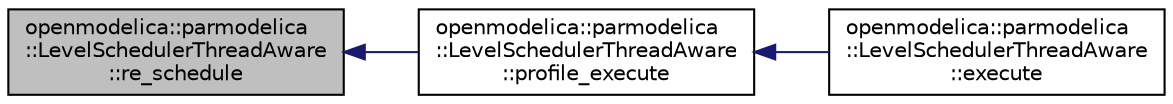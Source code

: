 digraph "openmodelica::parmodelica::LevelSchedulerThreadAware::re_schedule"
{
  edge [fontname="Helvetica",fontsize="10",labelfontname="Helvetica",labelfontsize="10"];
  node [fontname="Helvetica",fontsize="10",shape=record];
  rankdir="LR";
  Node71 [label="openmodelica::parmodelica\l::LevelSchedulerThreadAware\l::re_schedule",height=0.2,width=0.4,color="black", fillcolor="grey75", style="filled", fontcolor="black"];
  Node71 -> Node72 [dir="back",color="midnightblue",fontsize="10",style="solid",fontname="Helvetica"];
  Node72 [label="openmodelica::parmodelica\l::LevelSchedulerThreadAware\l::profile_execute",height=0.2,width=0.4,color="black", fillcolor="white", style="filled",URL="$d0/da7/classopenmodelica_1_1parmodelica_1_1_level_scheduler_thread_aware.html#ab3fac6e78ea0a39f1e51b67d74c25218"];
  Node72 -> Node73 [dir="back",color="midnightblue",fontsize="10",style="solid",fontname="Helvetica"];
  Node73 [label="openmodelica::parmodelica\l::LevelSchedulerThreadAware\l::execute",height=0.2,width=0.4,color="black", fillcolor="white", style="filled",URL="$d0/da7/classopenmodelica_1_1parmodelica_1_1_level_scheduler_thread_aware.html#a538ad47bec80c3a79ebd2c9ef71cc8b5"];
}
